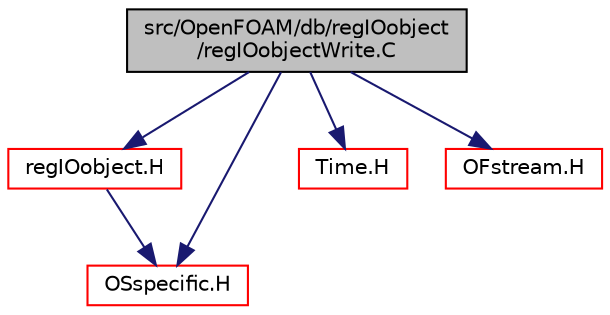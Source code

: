 digraph "src/OpenFOAM/db/regIOobject/regIOobjectWrite.C"
{
  bgcolor="transparent";
  edge [fontname="Helvetica",fontsize="10",labelfontname="Helvetica",labelfontsize="10"];
  node [fontname="Helvetica",fontsize="10",shape=record];
  Node0 [label="src/OpenFOAM/db/regIOobject\l/regIOobjectWrite.C",height=0.2,width=0.4,color="black", fillcolor="grey75", style="filled", fontcolor="black"];
  Node0 -> Node1 [color="midnightblue",fontsize="10",style="solid",fontname="Helvetica"];
  Node1 [label="regIOobject.H",height=0.2,width=0.4,color="red",URL="$a09977.html"];
  Node1 -> Node58 [color="midnightblue",fontsize="10",style="solid",fontname="Helvetica"];
  Node58 [label="OSspecific.H",height=0.2,width=0.4,color="red",URL="$a11105.html",tooltip="Functions used by OpenFOAM that are specific to POSIX compliant operating systems and need to be repl..."];
  Node0 -> Node80 [color="midnightblue",fontsize="10",style="solid",fontname="Helvetica"];
  Node80 [label="Time.H",height=0.2,width=0.4,color="red",URL="$a10025.html"];
  Node0 -> Node58 [color="midnightblue",fontsize="10",style="solid",fontname="Helvetica"];
  Node0 -> Node175 [color="midnightblue",fontsize="10",style="solid",fontname="Helvetica"];
  Node175 [label="OFstream.H",height=0.2,width=0.4,color="red",URL="$a09791.html"];
}
